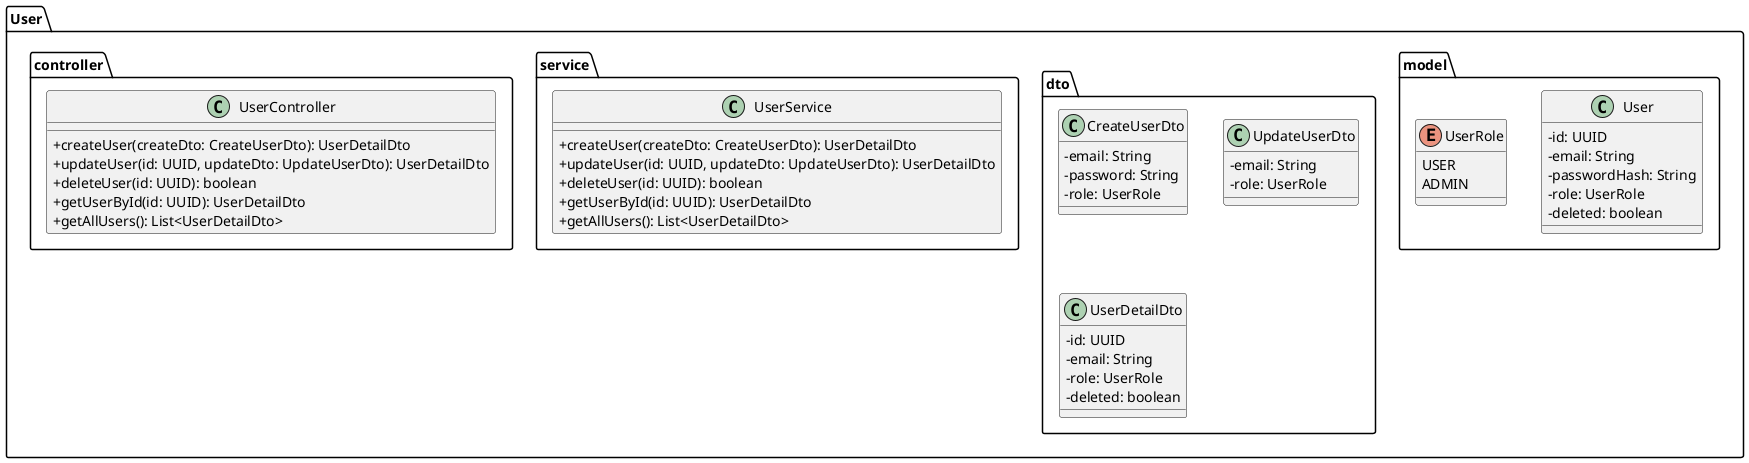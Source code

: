 @startuml

skinparam classAttributeIconSize 0

package "User" {
	package "model" {
	  class User {
	    - id: UUID
	    - email: String
	    - passwordHash: String
	    - role: UserRole
	    - deleted: boolean
	  }

	  enum UserRole {
	    USER
	    ADMIN
	  }
	}

	package "dto" {
		class CreateUserDto {
	    - email: String
	    - password: String
	    - role: UserRole
	  }

	  class UpdateUserDto {
	    - email: String
	    - role: UserRole
	  }

	  class UserDetailDto {
	    - id: UUID
	    - email: String
	    - role: UserRole
	    - deleted: boolean
	  }
	}

	package "service" {
		class UserService {
			+ createUser(createDto: CreateUserDto): UserDetailDto
			+ updateUser(id: UUID, updateDto: UpdateUserDto): UserDetailDto
			+ deleteUser(id: UUID): boolean
			+ getUserById(id: UUID): UserDetailDto
			+ getAllUsers(): List<UserDetailDto>
		}
	}

	package "controller" {
		class UserController {
			+ createUser(createDto: CreateUserDto): UserDetailDto
			+ updateUser(id: UUID, updateDto: UpdateUserDto): UserDetailDto
			+ deleteUser(id: UUID): boolean
			+ getUserById(id: UUID): UserDetailDto
			+ getAllUsers(): List<UserDetailDto>
		}
	}
}

@enduml
